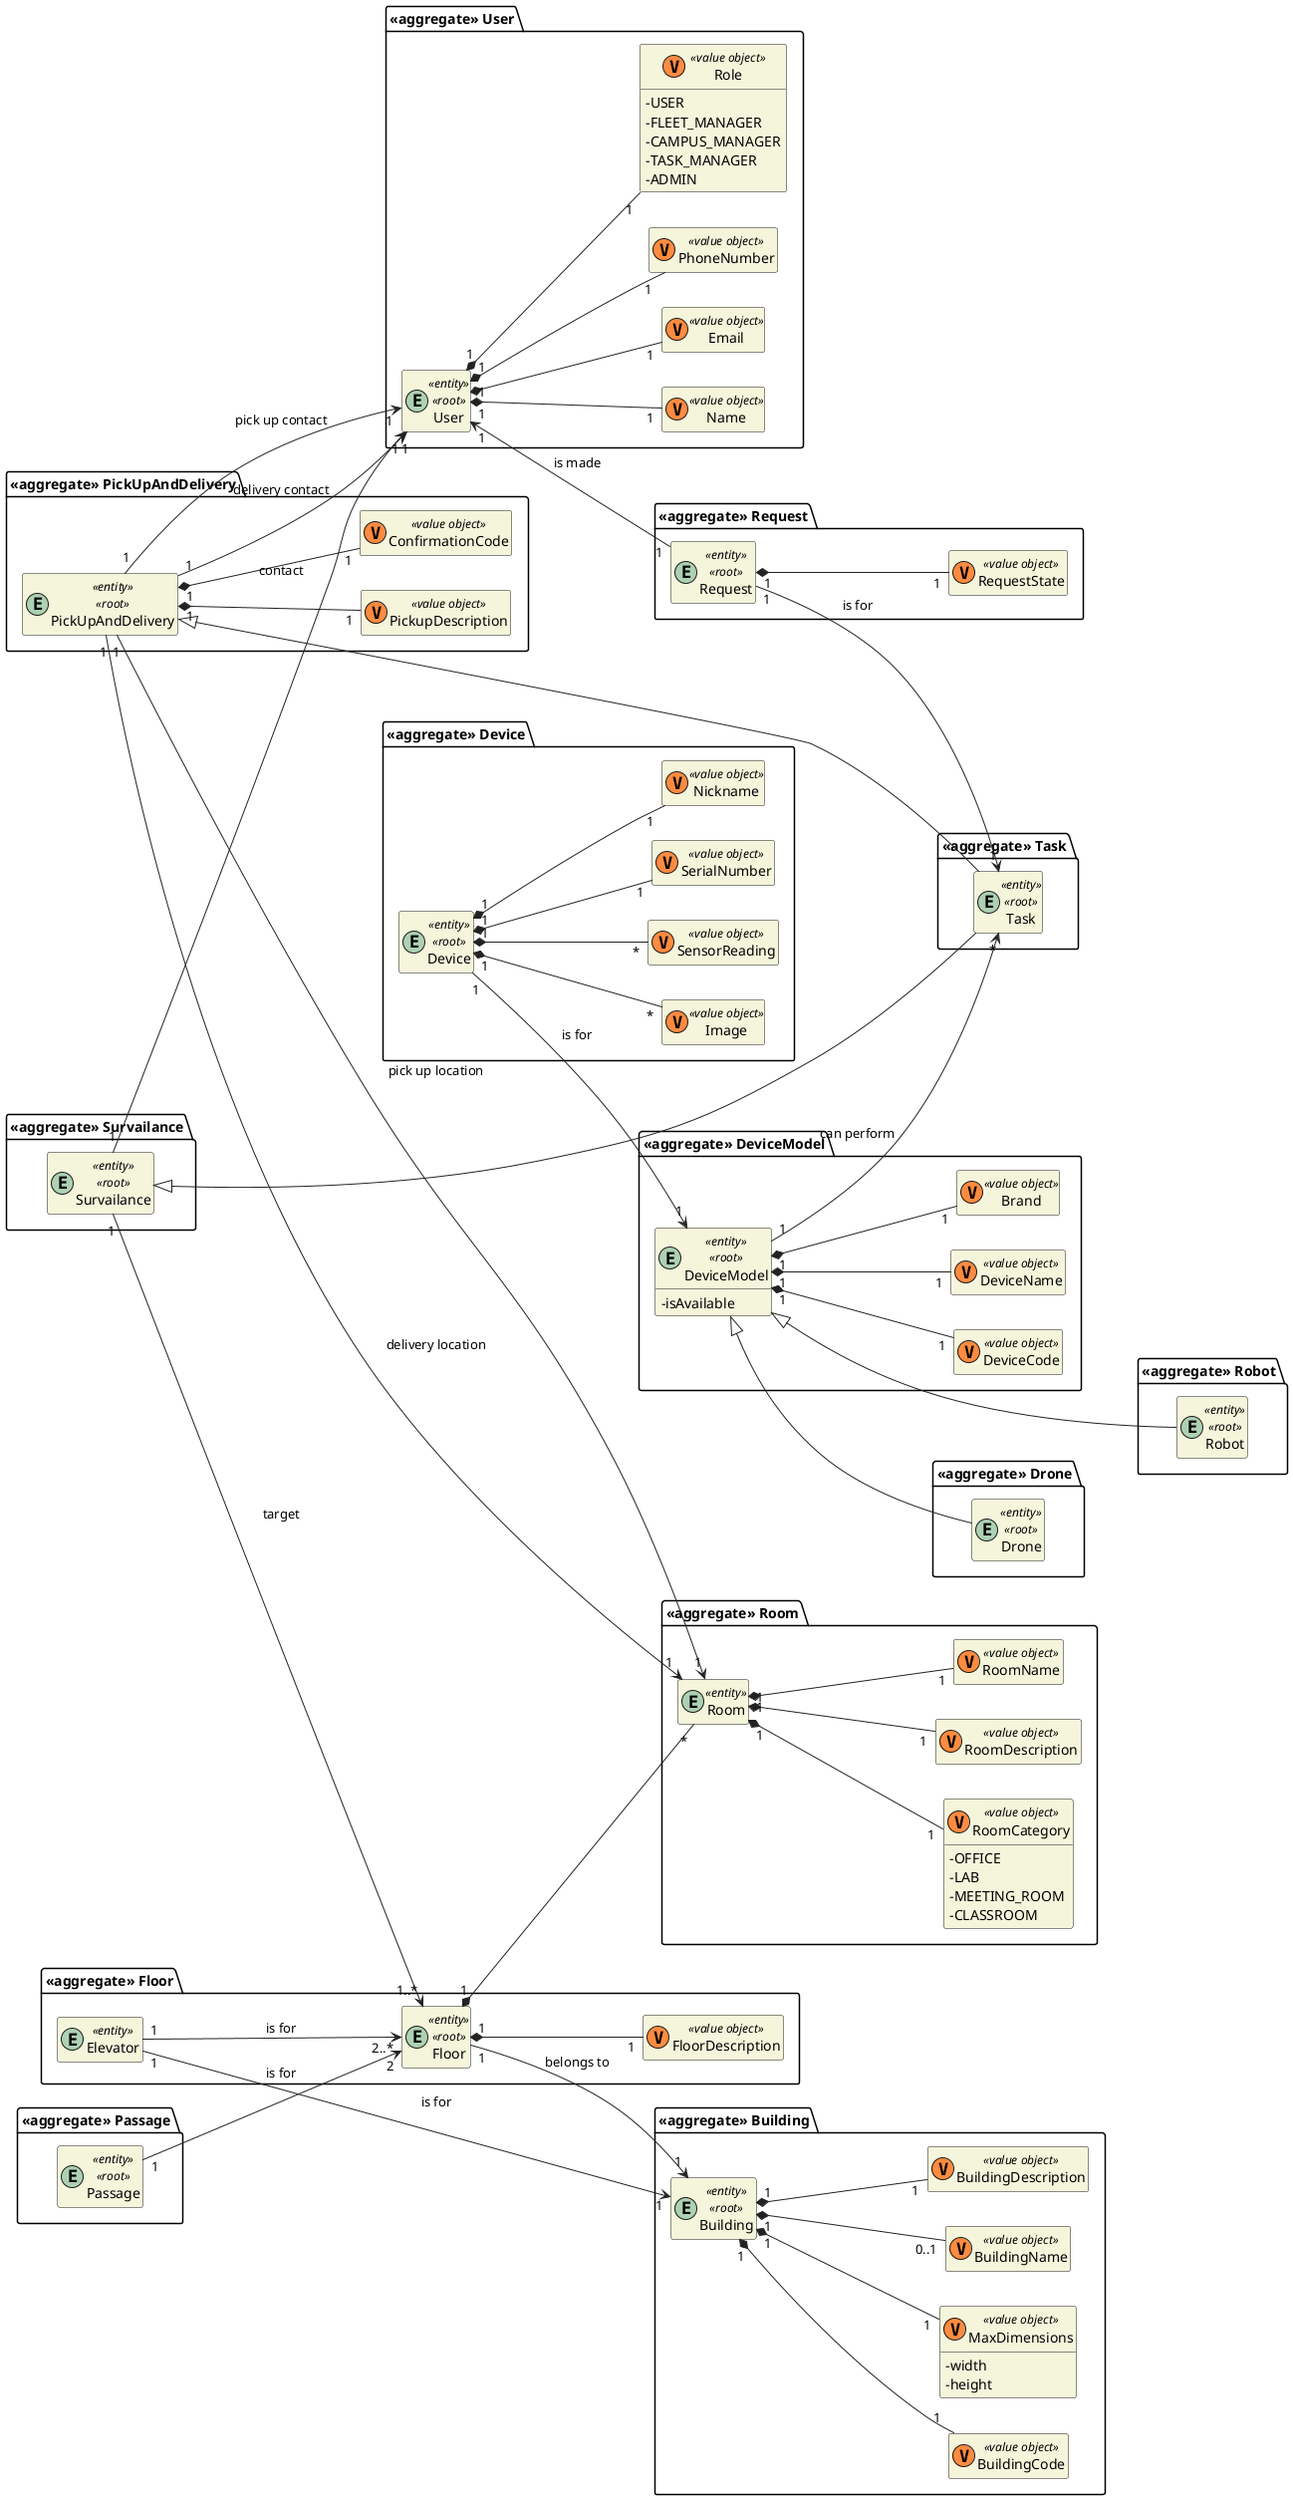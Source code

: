 @startuml dm

skinparam classAttributeIconSize 0
hide empty attributes
hide empty methods
skinparam classBackgroundColor beige
skinparam ArrowColor #222222

left to right direction

package "<<aggregate>> User" {
  entity User <<entity>> <<root>> { }

  class Name <<(V,#FF8B40) value object>> {}
  class Email <<(V,#FF8B40) value object>> {}
  class PhoneNumber <<(V,#FF8B40) value object>> {}
  class Role <<(V,#FF8B40) value object>> {
    - USER
    - FLEET_MANAGER
    - CAMPUS_MANAGER
    - TASK_MANAGER
    - ADMIN
  }
}

User "1" *-- "1" Role
User "1" *-- "1" Name
User "1" *-- "1" Email
User "1" *-- "1" PhoneNumber

package "<<aggregate>> Robot" {
  entity Robot <<entity>> <<root>> { }
}

package "<<aggregate>> Drone" {
  entity Drone <<entity>> <<root>> { }
}

package "<<aggregate>> DeviceModel" {
  entity DeviceModel <<entity>> <<root>> {
    - isAvailable
  }

  class Brand <<(V,#FF8B40) value object>> {}
  class DeviceCode <<(V,#FF8B40) value object>> {}
  class DeviceName <<(V,#FF8B40) value object>> {}
}

package "<<aggregate>> Device" {
  entity Device <<entity>> <<root>> { }

  class Image <<(V,#FF8B40) value object>> {}
  class SensorReading <<(V,#FF8B40) value object>> {}
  class SerialNumber <<(V,#FF8B40) value object>> {}
  class Nickname <<(V,#FF8B40) value object>> {}
}

DeviceModel "1" *-- "1" Brand
DeviceModel "1" *-- "1" DeviceCode
DeviceModel "1" *-- "1" DeviceName

Device "1" --> "1" DeviceModel : is for

Device "1" *-- "1" SerialNumber
Device "1" *-- "*" Image
Device "1" *-- "*" SensorReading
Device "1" *-- "1" Nickname

DeviceModel <|--- Robot
DeviceModel <|-- Drone

package "<<aggregate>> Floor" {
  entity Floor <<entity>> <<root>> { }

  entity Elevator <<entity>> { }
  class FloorDescription <<(V,#FF8B40) value object>> {}
}

package "<<aggregate>> Room" {
  entity Room <<entity>> { }

  class RoomName <<(V,#FF8B40) value object>> {}
  class RoomCategory <<(V,#FF8B40) value object>> {
    - OFFICE
    - LAB
    - MEETING_ROOM
    - CLASSROOM
  }
  class RoomDescription <<(V,#FF8B40) value object>> {}
}

Floor "1" *-- "1" FloorDescription
Room "1" *-- "1" RoomDescription
Room "1" *-- "1" RoomCategory

Elevator "1" --> "2..*" Floor : is for

package "<<aggregate>> Building" {
  entity Building <<entity>> <<root>> { }

  class BuildingName <<(V,#FF8B40) value object>> {}
  class BuildingDescription <<(V,#FF8B40) value object>> {}
  class BuildingCode <<(V,#FF8B40) value object>> {}
  class MaxDimensions <<(V,#FF8B40) value object>> {
    - width
    - height
  }
}

Elevator "1" ---> "1" Building : is for

package "<<aggregate>> Passage" {
  entity Passage <<entity>> <<root>> { }
}

Building "1" *-- "0..1" BuildingName
Building "1" *-- "1" BuildingCode
Building "1" *-- "1" BuildingDescription
Building "1" *-- "1" MaxDimensions

Floor "1" --> "1" Building : belongs to
Floor "1" *-- "*" Room
Room "1" *-- "1" RoomName

package "<<aggregate>> Request" {
  entity Request <<entity>> <<root>> { }

  class RequestState <<(V,#FF8B40) value object>> {}
}

package "<<aggregate>> Task" {
  entity Task <<entity>> <<root>> { }
}

package "<<aggregate>> PickUpAndDelivery" {
  entity PickUpAndDelivery <<entity>> <<root>> { }

  class PickupDescription <<(V,#FF8B40) value object>> {}
  class ConfirmationCode <<(V,#FF8B40) value object>> {}
}

PickUpAndDelivery "1" *-- "1" PickupDescription
PickUpAndDelivery "1" *-- "1" ConfirmationCode
PickUpAndDelivery "1" --> "1" User : pick up contact
PickUpAndDelivery "1" --> "1" User : delivery contact
PickUpAndDelivery "1" --> "1" Room : pick up location
PickUpAndDelivery "1" --> "1" Room : delivery location

package "<<aggregate>> Survailance" {
  entity Survailance <<entity>> <<root>> { }
}

Survailance "1" --> "1" User : contact
Survailance "1" --> "1..*" Floor : target

PickUpAndDelivery <|-- Task
Survailance <|-- Task

DeviceModel "1" --> "*" Task : can perform

Request "1" *-- "1" RequestState

Passage "1" --> "2" Floor : is for
User "1" <-- "1" Request : is made
Request "1" --> "1" Task : is for

@enduml
